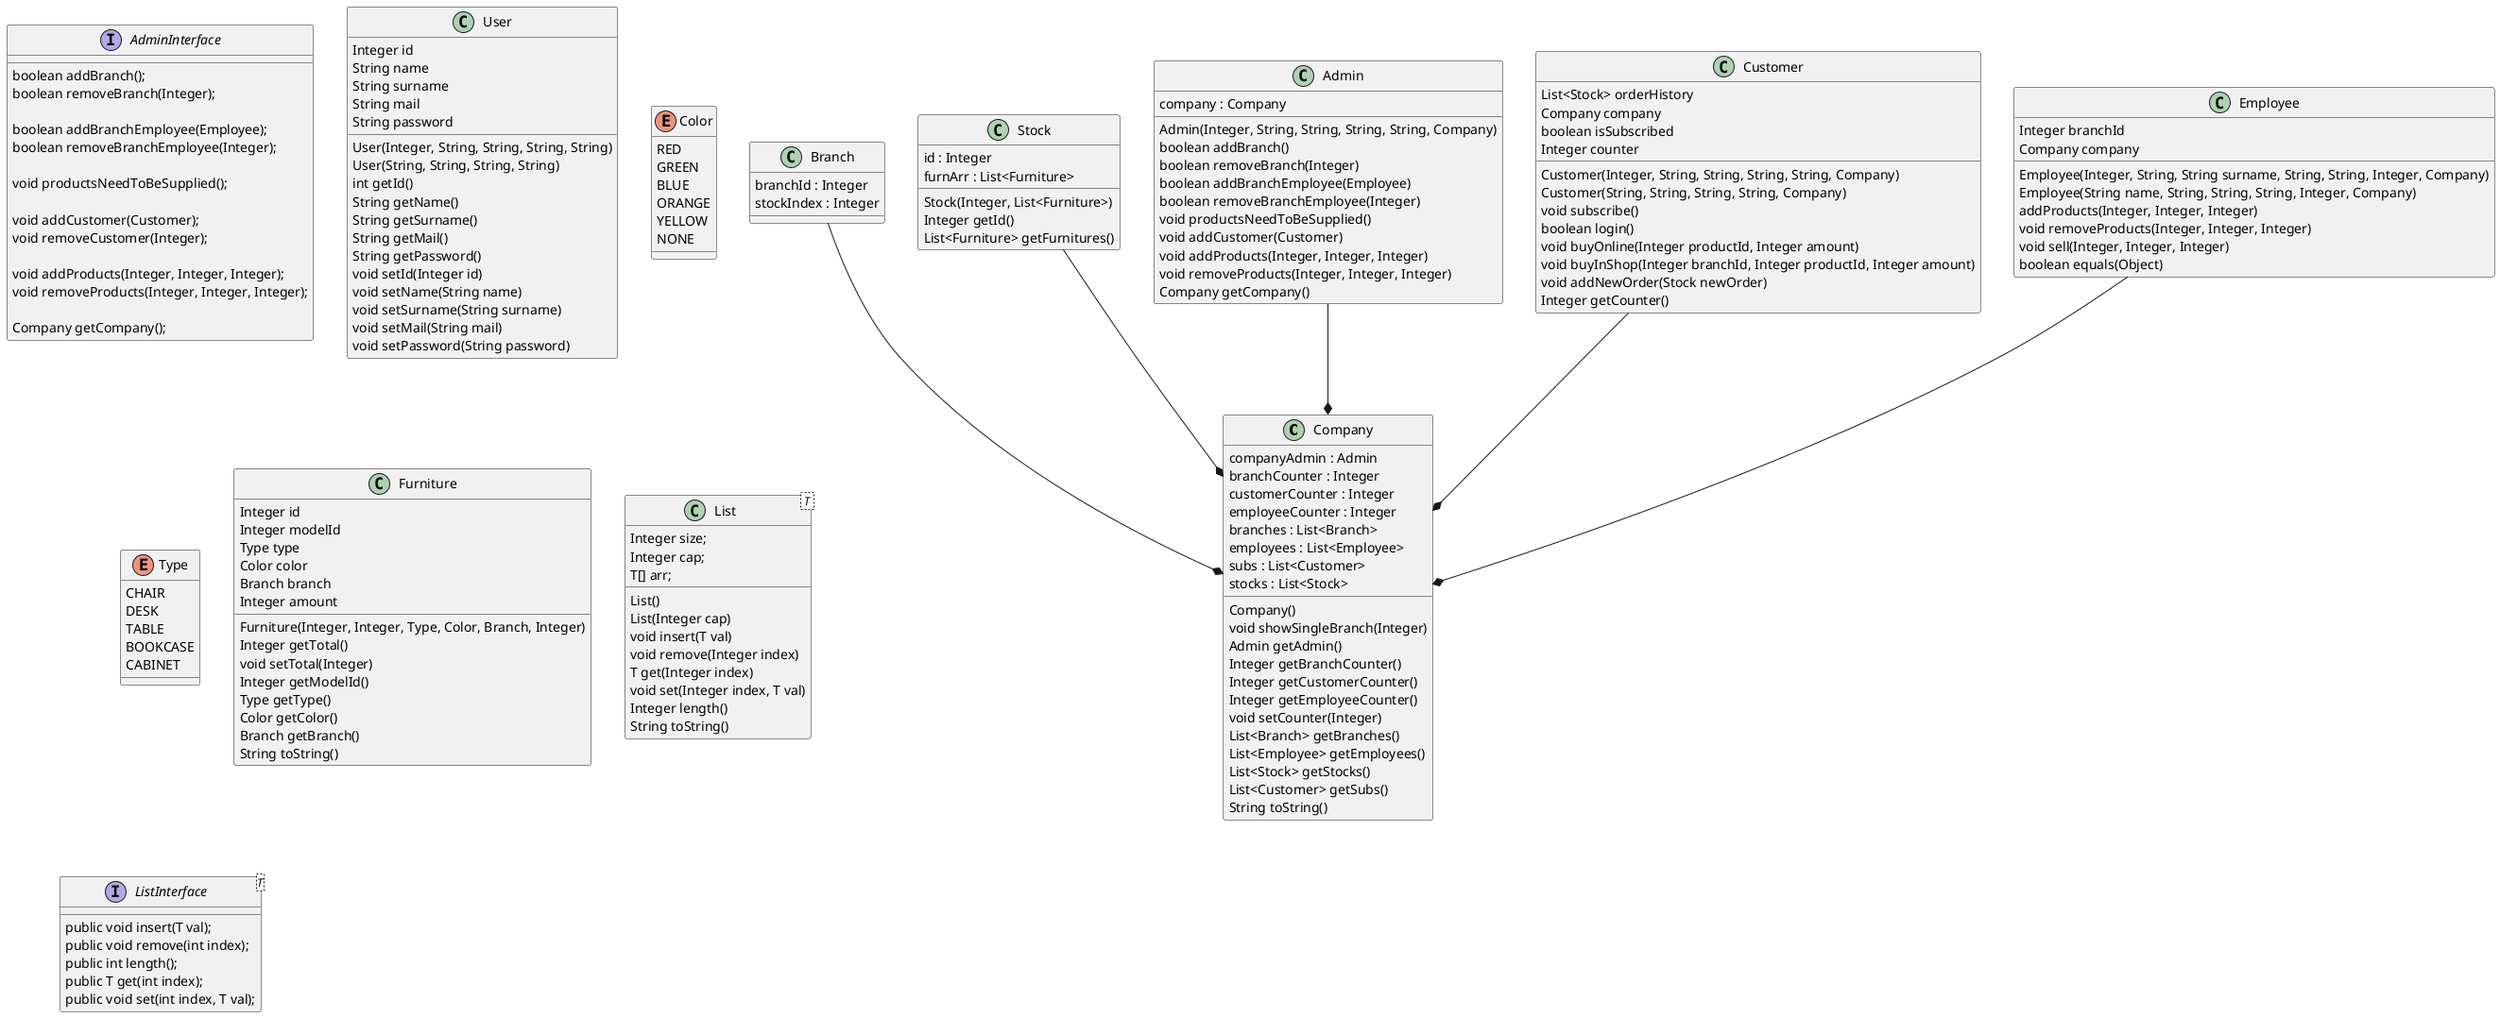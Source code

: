 @startuml "Order Taking Classes"

class Company
{
	companyAdmin : Admin
	branchCounter : Integer
	customerCounter : Integer
	employeeCounter : Integer
	branches : List<Branch>
	employees : List<Employee>
	subs : List<Customer>
	stocks : List<Stock>

	Company()
	void showSingleBranch(Integer)
	Admin getAdmin()
	Integer getBranchCounter()
	Integer getCustomerCounter()
	Integer getEmployeeCounter()
	void setCounter(Integer)
	List<Branch> getBranches()
	List<Employee> getEmployees()
	List<Stock> getStocks()
	List<Customer> getSubs()
	String toString()
}

class Branch
{
	branchId : Integer 
	stockIndex : Integer
}

class Stock
{
	id : Integer
	furnArr : List<Furniture>
	Stock(Integer, List<Furniture>)
	Integer getId()
	List<Furniture> getFurnitures()
}

class Admin
{
	company : Company
	Admin(Integer, String, String, String, String, Company)
	boolean addBranch()
	boolean removeBranch(Integer)
	boolean addBranchEmployee(Employee)
	boolean removeBranchEmployee(Integer)
	void productsNeedToBeSupplied()
	void addCustomer(Customer)
	void addProducts(Integer, Integer, Integer)
	void removeProducts(Integer, Integer, Integer)
	Company getCompany()

}

interface AdminInterface {

	boolean addBranch();
	boolean removeBranch(Integer);

	boolean addBranchEmployee(Employee);
	boolean removeBranchEmployee(Integer);

	void productsNeedToBeSupplied();

	void addCustomer(Customer);
	void removeCustomer(Integer);

	void addProducts(Integer, Integer, Integer);
	void removeProducts(Integer, Integer, Integer);

	Company getCompany();
	
}

class Customer
{
	List<Stock> orderHistory
	Company company
	boolean isSubscribed
	Integer counter

	Customer(Integer, String, String, String, String, Company)
	Customer(String, String, String, String, Company)
	void subscribe()
	boolean login()
	void buyOnline(Integer productId, Integer amount)
	void buyInShop(Integer branchId, Integer productId, Integer amount)
	void addNewOrder(Stock newOrder)
	Integer getCounter()


}

class Employee
{
	Integer branchId
	Company company

	Employee(Integer, String, String surname, String, String, Integer, Company)
	Employee(String name, String, String, String, Integer, Company)
	addProducts(Integer, Integer, Integer)
	void removeProducts(Integer, Integer, Integer)
	void sell(Integer, Integer, Integer)
	boolean equals(Object)
}

class User
{
	Integer id
	String name
	String surname
	String mail
	String password

	User(Integer, String, String, String, String)
	User(String, String, String, String)
	int getId()
	String getName()
	String getSurname()
	String getMail()
	String getPassword()
	void setId(Integer id)
	void setName(String name)
	void setSurname(String surname)
	void setMail(String mail)
	void setPassword(String password)
}

enum Color
{
	RED
	GREEN
	BLUE
	ORANGE
	YELLOW
	NONE
}

enum Type {

	CHAIR
	DESK
	TABLE
	BOOKCASE
	CABINET
	
}

class Furniture
{
	Integer id
	Integer modelId
	Type type
	Color color
	Branch branch
	Integer amount

	Furniture(Integer, Integer, Type, Color, Branch, Integer)
	Integer getTotal()
	void setTotal(Integer)
	Integer getModelId()
	Type getType()
	Color getColor()
	Branch getBranch()
	String toString()
}

class List< T > 
{
	Integer size;
	Integer cap;
	T[] arr;

	List()
	List(Integer cap)
	void insert(T val)
	void remove(Integer index)
	T get(Integer index)
	void set(Integer index, T val)
	Integer length()
	String toString()

}

interface ListInterface<T> {

	public void insert(T val);
	public void remove(int index);
	public int length();
	public T get(int index);
	public void set(int index, T val);
	
}



Branch --* Company
Employee --* Company
Customer --* Company
Stock --* Company
Admin --* Company




@enduml